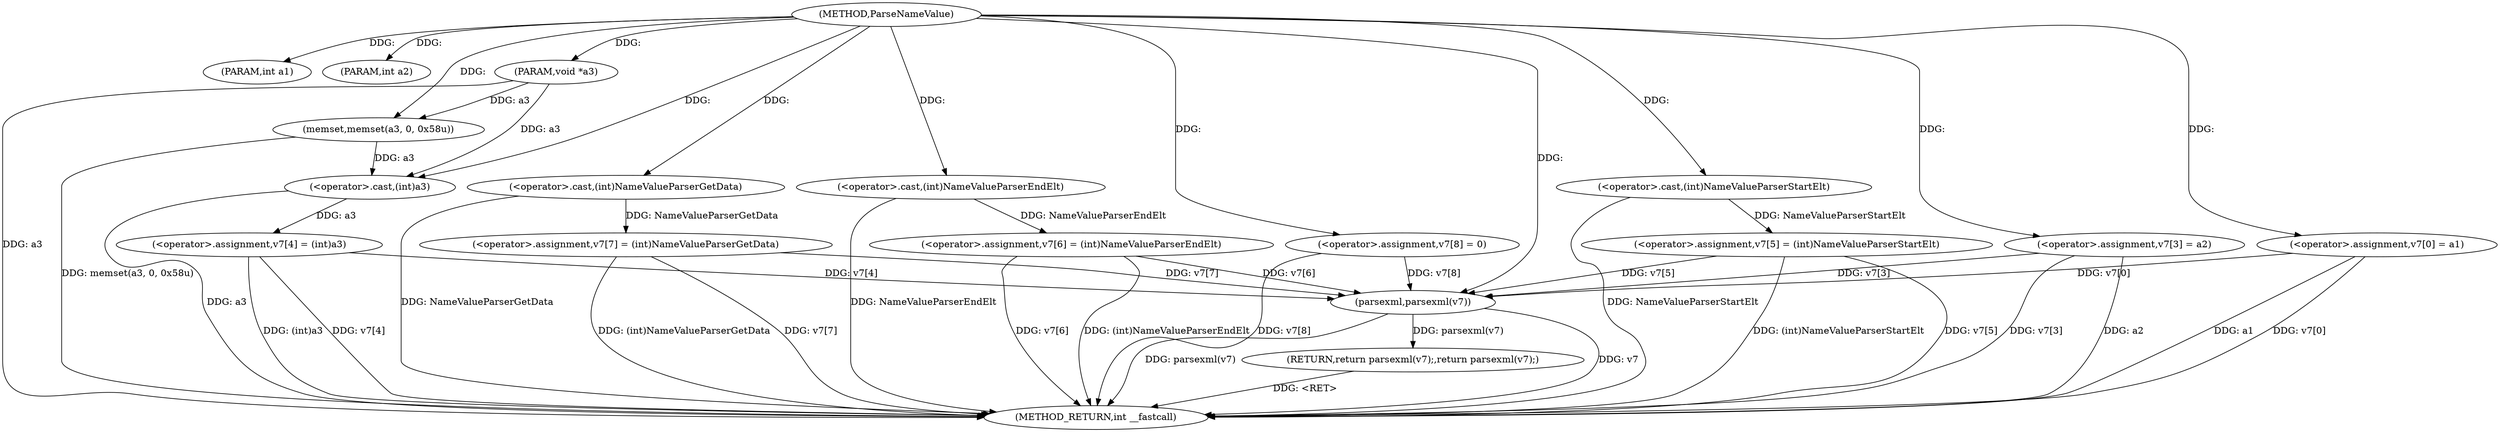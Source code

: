 digraph ParseNameValue {  
"1000102" [label = "(METHOD,ParseNameValue)" ]
"1000158" [label = "(METHOD_RETURN,int __fastcall)" ]
"1000103" [label = "(PARAM,int a1)" ]
"1000104" [label = "(PARAM,int a2)" ]
"1000105" [label = "(PARAM,void *a3)" ]
"1000108" [label = "(memset,memset(a3, 0, 0x58u))" ]
"1000112" [label = "(<operator>.assignment,v7[7] = (int)NameValueParserGetData)" ]
"1000116" [label = "(<operator>.cast,(int)NameValueParserGetData)" ]
"1000119" [label = "(<operator>.assignment,v7[6] = (int)NameValueParserEndElt)" ]
"1000123" [label = "(<operator>.cast,(int)NameValueParserEndElt)" ]
"1000126" [label = "(<operator>.assignment,v7[5] = (int)NameValueParserStartElt)" ]
"1000130" [label = "(<operator>.cast,(int)NameValueParserStartElt)" ]
"1000133" [label = "(<operator>.assignment,v7[4] = (int)a3)" ]
"1000137" [label = "(<operator>.cast,(int)a3)" ]
"1000140" [label = "(<operator>.assignment,v7[3] = a2)" ]
"1000145" [label = "(<operator>.assignment,v7[0] = a1)" ]
"1000150" [label = "(<operator>.assignment,v7[8] = 0)" ]
"1000155" [label = "(RETURN,return parsexml(v7);,return parsexml(v7);)" ]
"1000156" [label = "(parsexml,parsexml(v7))" ]
  "1000140" -> "1000158"  [ label = "DDG: a2"] 
  "1000112" -> "1000158"  [ label = "DDG: v7[7]"] 
  "1000156" -> "1000158"  [ label = "DDG: v7"] 
  "1000112" -> "1000158"  [ label = "DDG: (int)NameValueParserGetData"] 
  "1000156" -> "1000158"  [ label = "DDG: parsexml(v7)"] 
  "1000126" -> "1000158"  [ label = "DDG: v7[5]"] 
  "1000119" -> "1000158"  [ label = "DDG: v7[6]"] 
  "1000137" -> "1000158"  [ label = "DDG: a3"] 
  "1000116" -> "1000158"  [ label = "DDG: NameValueParserGetData"] 
  "1000105" -> "1000158"  [ label = "DDG: a3"] 
  "1000126" -> "1000158"  [ label = "DDG: (int)NameValueParserStartElt"] 
  "1000133" -> "1000158"  [ label = "DDG: (int)a3"] 
  "1000133" -> "1000158"  [ label = "DDG: v7[4]"] 
  "1000145" -> "1000158"  [ label = "DDG: a1"] 
  "1000140" -> "1000158"  [ label = "DDG: v7[3]"] 
  "1000123" -> "1000158"  [ label = "DDG: NameValueParserEndElt"] 
  "1000145" -> "1000158"  [ label = "DDG: v7[0]"] 
  "1000119" -> "1000158"  [ label = "DDG: (int)NameValueParserEndElt"] 
  "1000108" -> "1000158"  [ label = "DDG: memset(a3, 0, 0x58u)"] 
  "1000150" -> "1000158"  [ label = "DDG: v7[8]"] 
  "1000130" -> "1000158"  [ label = "DDG: NameValueParserStartElt"] 
  "1000155" -> "1000158"  [ label = "DDG: <RET>"] 
  "1000102" -> "1000103"  [ label = "DDG: "] 
  "1000102" -> "1000104"  [ label = "DDG: "] 
  "1000102" -> "1000105"  [ label = "DDG: "] 
  "1000105" -> "1000108"  [ label = "DDG: a3"] 
  "1000102" -> "1000108"  [ label = "DDG: "] 
  "1000116" -> "1000112"  [ label = "DDG: NameValueParserGetData"] 
  "1000102" -> "1000116"  [ label = "DDG: "] 
  "1000123" -> "1000119"  [ label = "DDG: NameValueParserEndElt"] 
  "1000102" -> "1000123"  [ label = "DDG: "] 
  "1000130" -> "1000126"  [ label = "DDG: NameValueParserStartElt"] 
  "1000102" -> "1000130"  [ label = "DDG: "] 
  "1000137" -> "1000133"  [ label = "DDG: a3"] 
  "1000108" -> "1000137"  [ label = "DDG: a3"] 
  "1000105" -> "1000137"  [ label = "DDG: a3"] 
  "1000102" -> "1000137"  [ label = "DDG: "] 
  "1000102" -> "1000140"  [ label = "DDG: "] 
  "1000102" -> "1000145"  [ label = "DDG: "] 
  "1000102" -> "1000150"  [ label = "DDG: "] 
  "1000156" -> "1000155"  [ label = "DDG: parsexml(v7)"] 
  "1000112" -> "1000156"  [ label = "DDG: v7[7]"] 
  "1000133" -> "1000156"  [ label = "DDG: v7[4]"] 
  "1000140" -> "1000156"  [ label = "DDG: v7[3]"] 
  "1000145" -> "1000156"  [ label = "DDG: v7[0]"] 
  "1000150" -> "1000156"  [ label = "DDG: v7[8]"] 
  "1000126" -> "1000156"  [ label = "DDG: v7[5]"] 
  "1000119" -> "1000156"  [ label = "DDG: v7[6]"] 
  "1000102" -> "1000156"  [ label = "DDG: "] 
}
